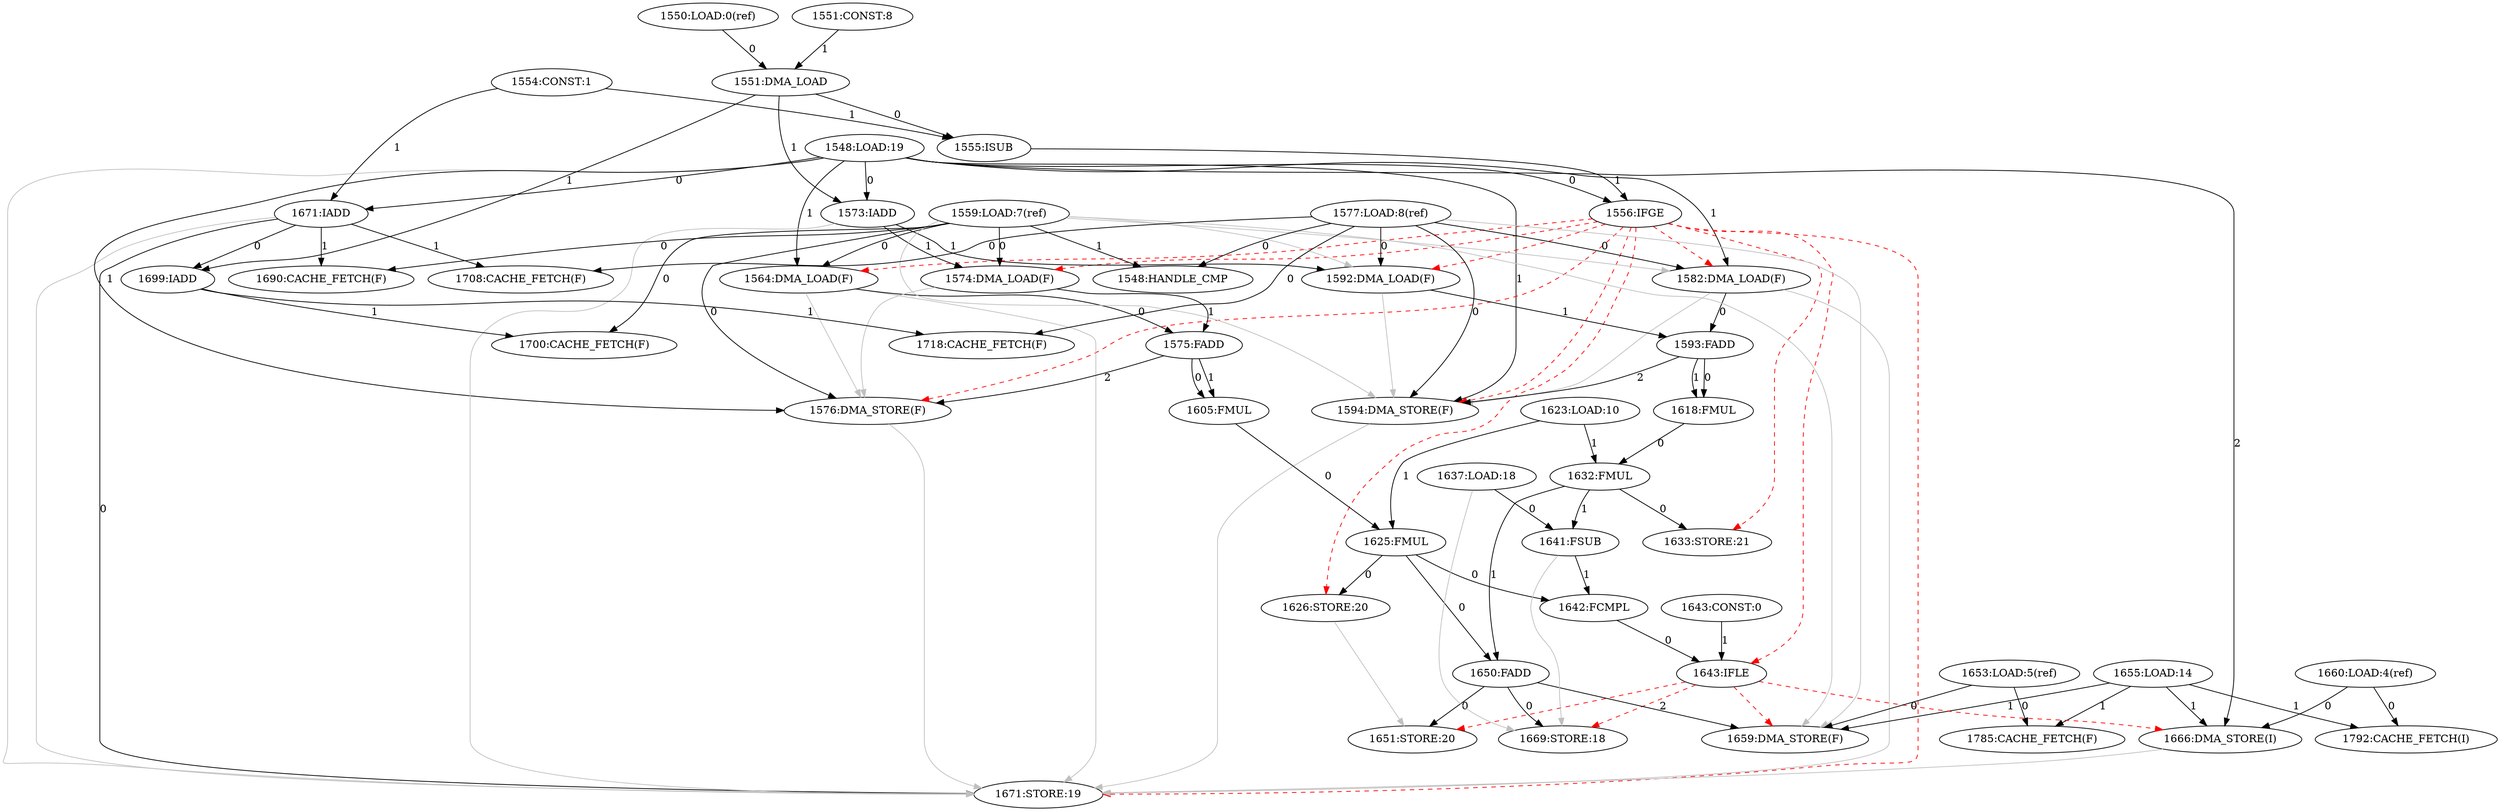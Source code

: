 digraph depgraph {
"1671:IADD" -> "1671:STORE:19"[label=0];
"1548:LOAD:19" -> "1671:STORE:19"[color=gray];
"1556:IFGE" -> "1671:STORE:19"[color=red,style=dashed];
"1564:DMA_LOAD(F)" -> "1671:STORE:19"[color=gray];
"1573:IADD" -> "1671:STORE:19"[color=gray];
"1576:DMA_STORE(F)" -> "1671:STORE:19"[color=gray];
"1582:DMA_LOAD(F)" -> "1671:STORE:19"[color=gray];
"1594:DMA_STORE(F)" -> "1671:STORE:19"[color=gray];
"1666:DMA_STORE(I)" -> "1671:STORE:19"[color=gray];
"1671:IADD" -> "1671:STORE:19"[color=gray];
"1548:LOAD:19" -> "1556:IFGE"[label=0];
"1555:ISUB" -> "1556:IFGE"[label=1];
"1559:LOAD:7(ref)" -> "1564:DMA_LOAD(F)"[label=0];
"1548:LOAD:19" -> "1564:DMA_LOAD(F)"[label=1];
"1556:IFGE" -> "1564:DMA_LOAD(F)"[color=red,style=dashed];
"1548:LOAD:19" -> "1573:IADD"[label=0];
"1551:DMA_LOAD" -> "1573:IADD"[label=1];
"1559:LOAD:7(ref)" -> "1576:DMA_STORE(F)"[label=0];
"1548:LOAD:19" -> "1576:DMA_STORE(F)"[label=1];
"1575:FADD" -> "1576:DMA_STORE(F)"[label=2];
"1556:IFGE" -> "1576:DMA_STORE(F)"[color=red,style=dashed];
"1564:DMA_LOAD(F)" -> "1576:DMA_STORE(F)"[color=gray];
"1574:DMA_LOAD(F)" -> "1576:DMA_STORE(F)"[color=gray];
"1577:LOAD:8(ref)" -> "1582:DMA_LOAD(F)"[label=0];
"1548:LOAD:19" -> "1582:DMA_LOAD(F)"[label=1];
"1556:IFGE" -> "1582:DMA_LOAD(F)"[color=red,style=dashed];
"1559:LOAD:7(ref)" -> "1582:DMA_LOAD(F)"[color=gray];
"1577:LOAD:8(ref)" -> "1594:DMA_STORE(F)"[label=0];
"1548:LOAD:19" -> "1594:DMA_STORE(F)"[label=1];
"1593:FADD" -> "1594:DMA_STORE(F)"[label=2];
"1556:IFGE" -> "1594:DMA_STORE(F)"[color=red,style=dashed];
"1559:LOAD:7(ref)" -> "1594:DMA_STORE(F)"[color=gray];
"1582:DMA_LOAD(F)" -> "1594:DMA_STORE(F)"[color=gray];
"1592:DMA_LOAD(F)" -> "1594:DMA_STORE(F)"[color=gray];
"1660:LOAD:4(ref)" -> "1666:DMA_STORE(I)"[label=0];
"1655:LOAD:14" -> "1666:DMA_STORE(I)"[label=1];
"1548:LOAD:19" -> "1666:DMA_STORE(I)"[label=2];
"1643:IFLE" -> "1666:DMA_STORE(I)"[color=red,style=dashed];
"1548:LOAD:19" -> "1671:IADD"[label=0];
"1554:CONST:1" -> "1671:IADD"[label=1];
"1550:LOAD:0(ref)" -> "1551:DMA_LOAD"[label=0];
"1551:CONST:8" -> "1551:DMA_LOAD"[label=1];
"1551:DMA_LOAD" -> "1555:ISUB"[label=0];
"1554:CONST:1" -> "1555:ISUB"[label=1];
"1671:IADD" -> "1699:IADD"[label=0];
"1551:DMA_LOAD" -> "1699:IADD"[label=1];
"1559:LOAD:7(ref)" -> "1574:DMA_LOAD(F)"[label=0];
"1573:IADD" -> "1574:DMA_LOAD(F)"[label=1];
"1556:IFGE" -> "1574:DMA_LOAD(F)"[color=red,style=dashed];
"1577:LOAD:8(ref)" -> "1592:DMA_LOAD(F)"[label=0];
"1573:IADD" -> "1592:DMA_LOAD(F)"[label=1];
"1556:IFGE" -> "1592:DMA_LOAD(F)"[color=red,style=dashed];
"1559:LOAD:7(ref)" -> "1592:DMA_LOAD(F)"[color=gray];
"1625:FMUL" -> "1626:STORE:20"[label=0];
"1556:IFGE" -> "1626:STORE:20"[color=red,style=dashed];
"1632:FMUL" -> "1633:STORE:21"[label=0];
"1556:IFGE" -> "1633:STORE:21"[color=red,style=dashed];
"1642:FCMPL" -> "1643:IFLE"[label=0];
"1643:CONST:0" -> "1643:IFLE"[label=1];
"1556:IFGE" -> "1643:IFLE"[color=red,style=dashed];
"1653:LOAD:5(ref)" -> "1659:DMA_STORE(F)"[label=0];
"1655:LOAD:14" -> "1659:DMA_STORE(F)"[label=1];
"1650:FADD" -> "1659:DMA_STORE(F)"[label=2];
"1559:LOAD:7(ref)" -> "1659:DMA_STORE(F)"[color=gray];
"1577:LOAD:8(ref)" -> "1659:DMA_STORE(F)"[color=gray];
"1643:IFLE" -> "1659:DMA_STORE(F)"[color=red,style=dashed];
"1577:LOAD:8(ref)" -> "1708:CACHE_FETCH(F)"[label=0];
"1671:IADD" -> "1708:CACHE_FETCH(F)"[label=1];
"1577:LOAD:8(ref)" -> "1718:CACHE_FETCH(F)"[label=0];
"1699:IADD" -> "1718:CACHE_FETCH(F)"[label=1];
"1653:LOAD:5(ref)" -> "1785:CACHE_FETCH(F)"[label=0];
"1655:LOAD:14" -> "1785:CACHE_FETCH(F)"[label=1];
"1559:LOAD:7(ref)" -> "1690:CACHE_FETCH(F)"[label=0];
"1671:IADD" -> "1690:CACHE_FETCH(F)"[label=1];
"1559:LOAD:7(ref)" -> "1700:CACHE_FETCH(F)"[label=0];
"1699:IADD" -> "1700:CACHE_FETCH(F)"[label=1];
"1564:DMA_LOAD(F)" -> "1575:FADD"[label=0];
"1574:DMA_LOAD(F)" -> "1575:FADD"[label=1];
"1575:FADD" -> "1605:FMUL"[label=0];
"1575:FADD" -> "1605:FMUL"[label=1];
"1582:DMA_LOAD(F)" -> "1593:FADD"[label=0];
"1592:DMA_LOAD(F)" -> "1593:FADD"[label=1];
"1593:FADD" -> "1618:FMUL"[label=0];
"1593:FADD" -> "1618:FMUL"[label=1];
"1605:FMUL" -> "1625:FMUL"[label=0];
"1623:LOAD:10" -> "1625:FMUL"[label=1];
"1618:FMUL" -> "1632:FMUL"[label=0];
"1623:LOAD:10" -> "1632:FMUL"[label=1];
"1625:FMUL" -> "1642:FCMPL"[label=0];
"1641:FSUB" -> "1642:FCMPL"[label=1];
"1625:FMUL" -> "1650:FADD"[label=0];
"1632:FMUL" -> "1650:FADD"[label=1];
"1650:FADD" -> "1651:STORE:20"[label=0];
"1626:STORE:20" -> "1651:STORE:20"[color=gray];
"1643:IFLE" -> "1651:STORE:20"[color=red,style=dashed];
"1637:LOAD:18" -> "1641:FSUB"[label=0];
"1632:FMUL" -> "1641:FSUB"[label=1];
"1650:FADD" -> "1669:STORE:18"[label=0];
"1637:LOAD:18" -> "1669:STORE:18"[color=gray];
"1641:FSUB" -> "1669:STORE:18"[color=gray];
"1643:IFLE" -> "1669:STORE:18"[color=red,style=dashed];
"1660:LOAD:4(ref)" -> "1792:CACHE_FETCH(I)"[label=0];
"1655:LOAD:14" -> "1792:CACHE_FETCH(I)"[label=1];
"1577:LOAD:8(ref)" -> "1548:HANDLE_CMP"[label=0];
"1559:LOAD:7(ref)" -> "1548:HANDLE_CMP"[label=1];
}